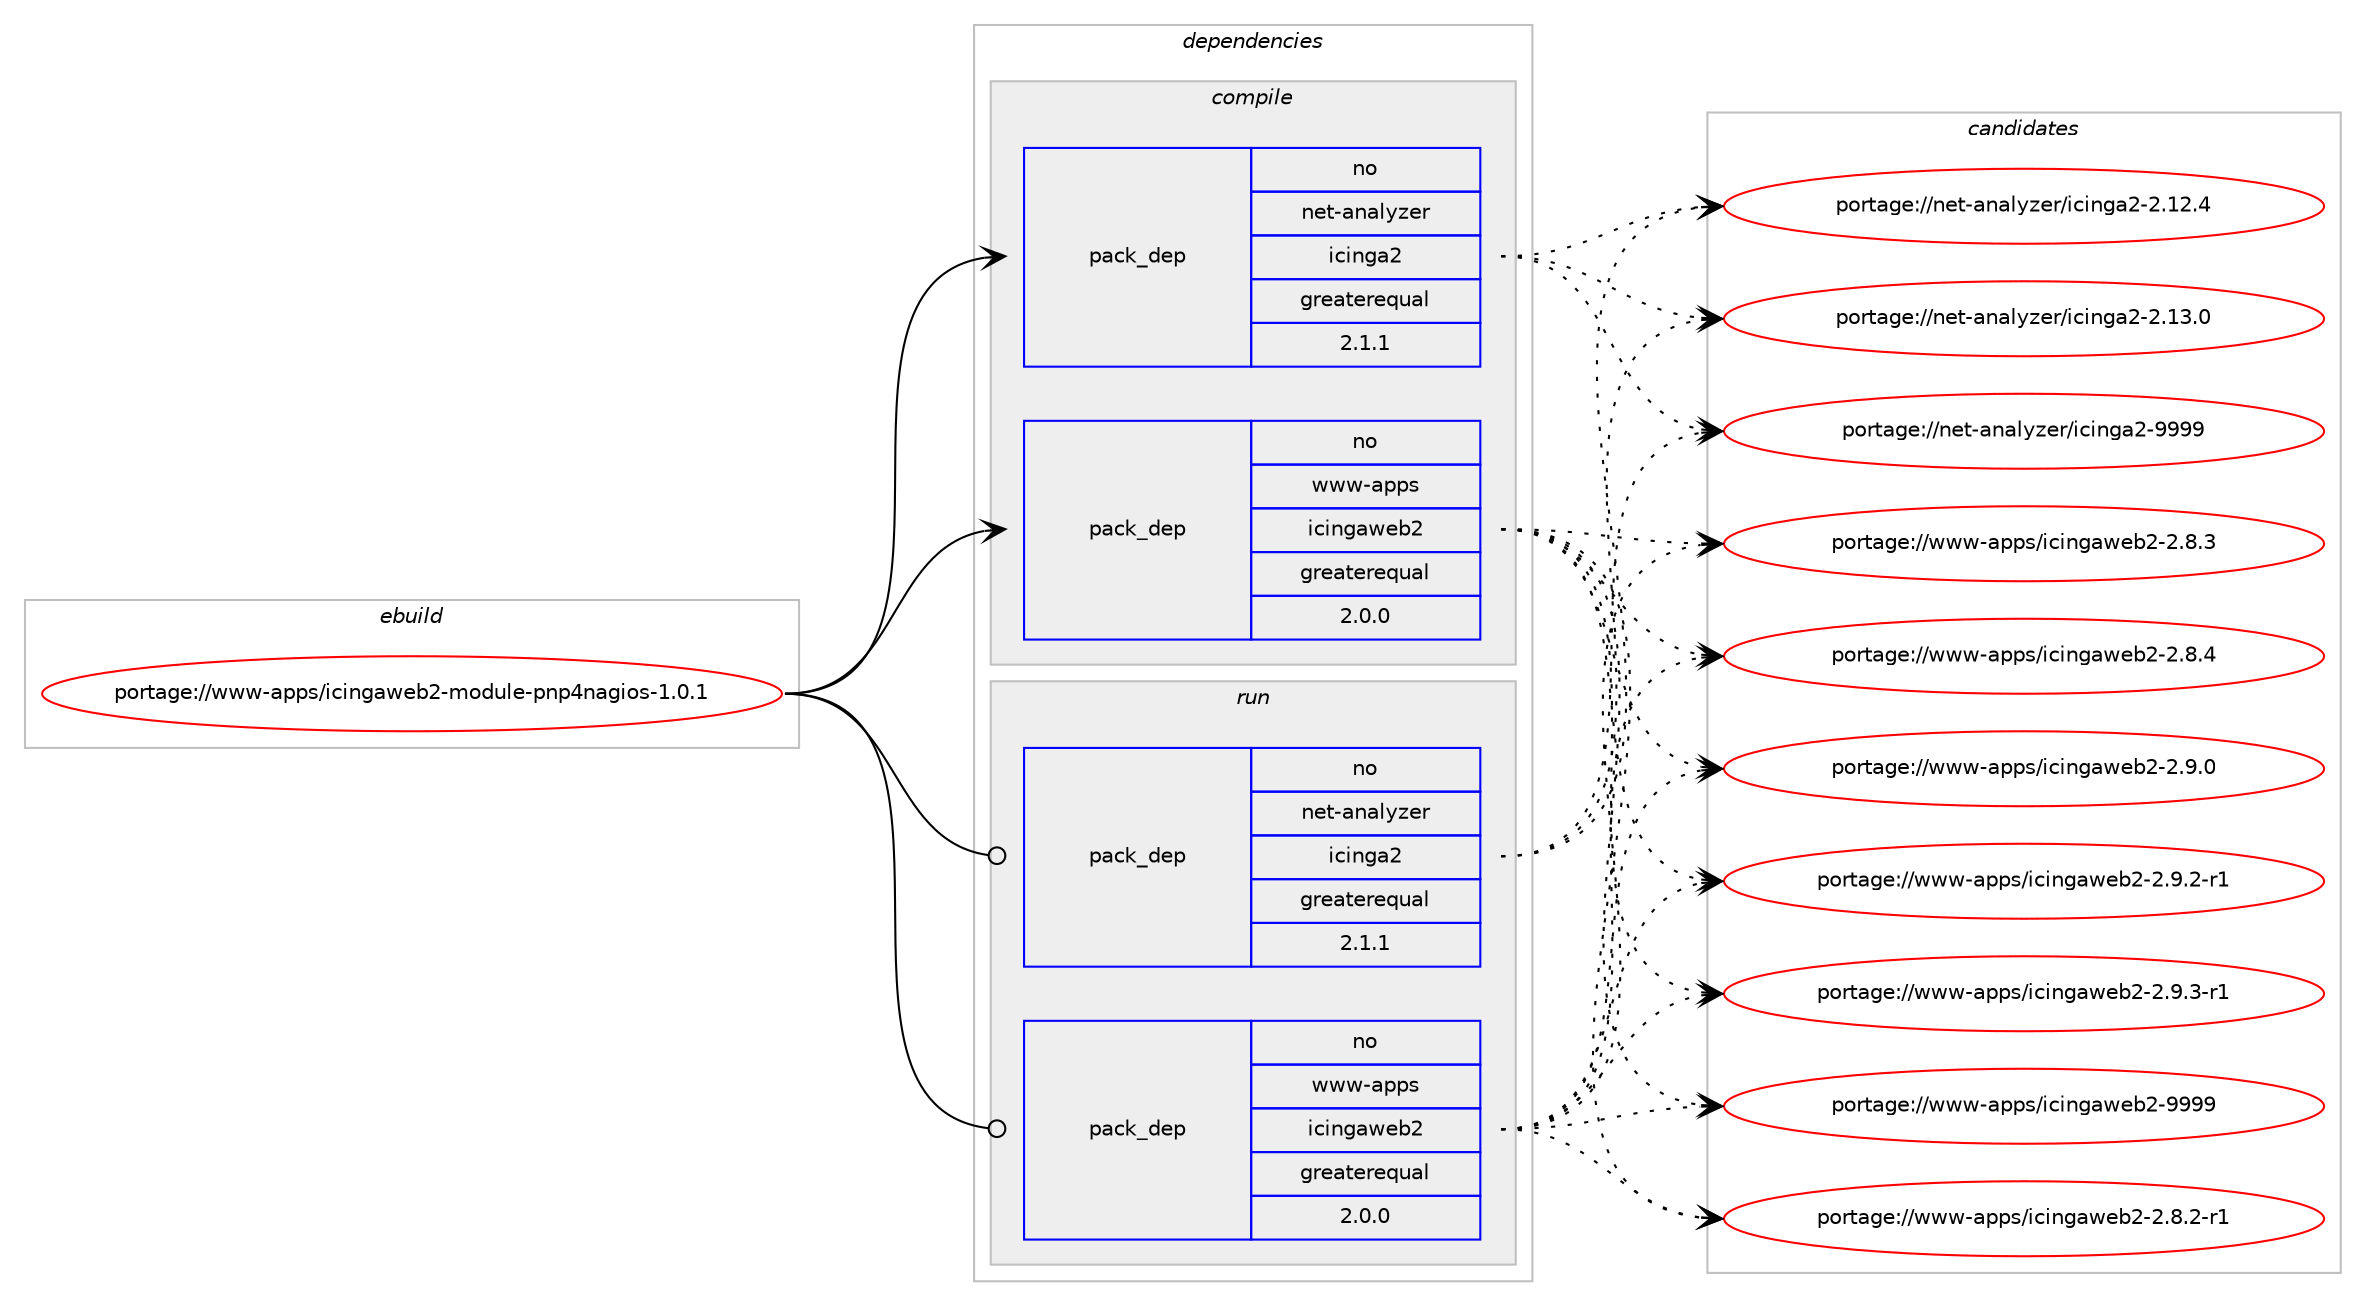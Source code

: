 digraph prolog {

# *************
# Graph options
# *************

newrank=true;
concentrate=true;
compound=true;
graph [rankdir=LR,fontname=Helvetica,fontsize=10,ranksep=1.5];#, ranksep=2.5, nodesep=0.2];
edge  [arrowhead=vee];
node  [fontname=Helvetica,fontsize=10];

# **********
# The ebuild
# **********

subgraph cluster_leftcol {
color=gray;
rank=same;
label=<<i>ebuild</i>>;
id [label="portage://www-apps/icingaweb2-module-pnp4nagios-1.0.1", color=red, width=4, href="../www-apps/icingaweb2-module-pnp4nagios-1.0.1.svg"];
}

# ****************
# The dependencies
# ****************

subgraph cluster_midcol {
color=gray;
label=<<i>dependencies</i>>;
subgraph cluster_compile {
fillcolor="#eeeeee";
style=filled;
label=<<i>compile</i>>;
subgraph pack217 {
dependency421 [label=<<TABLE BORDER="0" CELLBORDER="1" CELLSPACING="0" CELLPADDING="4" WIDTH="220"><TR><TD ROWSPAN="6" CELLPADDING="30">pack_dep</TD></TR><TR><TD WIDTH="110">no</TD></TR><TR><TD>net-analyzer</TD></TR><TR><TD>icinga2</TD></TR><TR><TD>greaterequal</TD></TR><TR><TD>2.1.1</TD></TR></TABLE>>, shape=none, color=blue];
}
id:e -> dependency421:w [weight=20,style="solid",arrowhead="vee"];
subgraph pack218 {
dependency422 [label=<<TABLE BORDER="0" CELLBORDER="1" CELLSPACING="0" CELLPADDING="4" WIDTH="220"><TR><TD ROWSPAN="6" CELLPADDING="30">pack_dep</TD></TR><TR><TD WIDTH="110">no</TD></TR><TR><TD>www-apps</TD></TR><TR><TD>icingaweb2</TD></TR><TR><TD>greaterequal</TD></TR><TR><TD>2.0.0</TD></TR></TABLE>>, shape=none, color=blue];
}
id:e -> dependency422:w [weight=20,style="solid",arrowhead="vee"];
}
subgraph cluster_compileandrun {
fillcolor="#eeeeee";
style=filled;
label=<<i>compile and run</i>>;
}
subgraph cluster_run {
fillcolor="#eeeeee";
style=filled;
label=<<i>run</i>>;
subgraph pack219 {
dependency423 [label=<<TABLE BORDER="0" CELLBORDER="1" CELLSPACING="0" CELLPADDING="4" WIDTH="220"><TR><TD ROWSPAN="6" CELLPADDING="30">pack_dep</TD></TR><TR><TD WIDTH="110">no</TD></TR><TR><TD>net-analyzer</TD></TR><TR><TD>icinga2</TD></TR><TR><TD>greaterequal</TD></TR><TR><TD>2.1.1</TD></TR></TABLE>>, shape=none, color=blue];
}
id:e -> dependency423:w [weight=20,style="solid",arrowhead="odot"];
subgraph pack220 {
dependency424 [label=<<TABLE BORDER="0" CELLBORDER="1" CELLSPACING="0" CELLPADDING="4" WIDTH="220"><TR><TD ROWSPAN="6" CELLPADDING="30">pack_dep</TD></TR><TR><TD WIDTH="110">no</TD></TR><TR><TD>www-apps</TD></TR><TR><TD>icingaweb2</TD></TR><TR><TD>greaterequal</TD></TR><TR><TD>2.0.0</TD></TR></TABLE>>, shape=none, color=blue];
}
id:e -> dependency424:w [weight=20,style="solid",arrowhead="odot"];
}
}

# **************
# The candidates
# **************

subgraph cluster_choices {
rank=same;
color=gray;
label=<<i>candidates</i>>;

subgraph choice217 {
color=black;
nodesep=1;
choice1101011164597110971081211221011144710599105110103975045504649504652 [label="portage://net-analyzer/icinga2-2.12.4", color=red, width=4,href="../net-analyzer/icinga2-2.12.4.svg"];
choice1101011164597110971081211221011144710599105110103975045504649514648 [label="portage://net-analyzer/icinga2-2.13.0", color=red, width=4,href="../net-analyzer/icinga2-2.13.0.svg"];
choice110101116459711097108121122101114471059910511010397504557575757 [label="portage://net-analyzer/icinga2-9999", color=red, width=4,href="../net-analyzer/icinga2-9999.svg"];
dependency421:e -> choice1101011164597110971081211221011144710599105110103975045504649504652:w [style=dotted,weight="100"];
dependency421:e -> choice1101011164597110971081211221011144710599105110103975045504649514648:w [style=dotted,weight="100"];
dependency421:e -> choice110101116459711097108121122101114471059910511010397504557575757:w [style=dotted,weight="100"];
}
subgraph choice218 {
color=black;
nodesep=1;
choice119119119459711211211547105991051101039711910198504550465646504511449 [label="portage://www-apps/icingaweb2-2.8.2-r1", color=red, width=4,href="../www-apps/icingaweb2-2.8.2-r1.svg"];
choice11911911945971121121154710599105110103971191019850455046564651 [label="portage://www-apps/icingaweb2-2.8.3", color=red, width=4,href="../www-apps/icingaweb2-2.8.3.svg"];
choice11911911945971121121154710599105110103971191019850455046564652 [label="portage://www-apps/icingaweb2-2.8.4", color=red, width=4,href="../www-apps/icingaweb2-2.8.4.svg"];
choice11911911945971121121154710599105110103971191019850455046574648 [label="portage://www-apps/icingaweb2-2.9.0", color=red, width=4,href="../www-apps/icingaweb2-2.9.0.svg"];
choice119119119459711211211547105991051101039711910198504550465746504511449 [label="portage://www-apps/icingaweb2-2.9.2-r1", color=red, width=4,href="../www-apps/icingaweb2-2.9.2-r1.svg"];
choice119119119459711211211547105991051101039711910198504550465746514511449 [label="portage://www-apps/icingaweb2-2.9.3-r1", color=red, width=4,href="../www-apps/icingaweb2-2.9.3-r1.svg"];
choice119119119459711211211547105991051101039711910198504557575757 [label="portage://www-apps/icingaweb2-9999", color=red, width=4,href="../www-apps/icingaweb2-9999.svg"];
dependency422:e -> choice119119119459711211211547105991051101039711910198504550465646504511449:w [style=dotted,weight="100"];
dependency422:e -> choice11911911945971121121154710599105110103971191019850455046564651:w [style=dotted,weight="100"];
dependency422:e -> choice11911911945971121121154710599105110103971191019850455046564652:w [style=dotted,weight="100"];
dependency422:e -> choice11911911945971121121154710599105110103971191019850455046574648:w [style=dotted,weight="100"];
dependency422:e -> choice119119119459711211211547105991051101039711910198504550465746504511449:w [style=dotted,weight="100"];
dependency422:e -> choice119119119459711211211547105991051101039711910198504550465746514511449:w [style=dotted,weight="100"];
dependency422:e -> choice119119119459711211211547105991051101039711910198504557575757:w [style=dotted,weight="100"];
}
subgraph choice219 {
color=black;
nodesep=1;
choice1101011164597110971081211221011144710599105110103975045504649504652 [label="portage://net-analyzer/icinga2-2.12.4", color=red, width=4,href="../net-analyzer/icinga2-2.12.4.svg"];
choice1101011164597110971081211221011144710599105110103975045504649514648 [label="portage://net-analyzer/icinga2-2.13.0", color=red, width=4,href="../net-analyzer/icinga2-2.13.0.svg"];
choice110101116459711097108121122101114471059910511010397504557575757 [label="portage://net-analyzer/icinga2-9999", color=red, width=4,href="../net-analyzer/icinga2-9999.svg"];
dependency423:e -> choice1101011164597110971081211221011144710599105110103975045504649504652:w [style=dotted,weight="100"];
dependency423:e -> choice1101011164597110971081211221011144710599105110103975045504649514648:w [style=dotted,weight="100"];
dependency423:e -> choice110101116459711097108121122101114471059910511010397504557575757:w [style=dotted,weight="100"];
}
subgraph choice220 {
color=black;
nodesep=1;
choice119119119459711211211547105991051101039711910198504550465646504511449 [label="portage://www-apps/icingaweb2-2.8.2-r1", color=red, width=4,href="../www-apps/icingaweb2-2.8.2-r1.svg"];
choice11911911945971121121154710599105110103971191019850455046564651 [label="portage://www-apps/icingaweb2-2.8.3", color=red, width=4,href="../www-apps/icingaweb2-2.8.3.svg"];
choice11911911945971121121154710599105110103971191019850455046564652 [label="portage://www-apps/icingaweb2-2.8.4", color=red, width=4,href="../www-apps/icingaweb2-2.8.4.svg"];
choice11911911945971121121154710599105110103971191019850455046574648 [label="portage://www-apps/icingaweb2-2.9.0", color=red, width=4,href="../www-apps/icingaweb2-2.9.0.svg"];
choice119119119459711211211547105991051101039711910198504550465746504511449 [label="portage://www-apps/icingaweb2-2.9.2-r1", color=red, width=4,href="../www-apps/icingaweb2-2.9.2-r1.svg"];
choice119119119459711211211547105991051101039711910198504550465746514511449 [label="portage://www-apps/icingaweb2-2.9.3-r1", color=red, width=4,href="../www-apps/icingaweb2-2.9.3-r1.svg"];
choice119119119459711211211547105991051101039711910198504557575757 [label="portage://www-apps/icingaweb2-9999", color=red, width=4,href="../www-apps/icingaweb2-9999.svg"];
dependency424:e -> choice119119119459711211211547105991051101039711910198504550465646504511449:w [style=dotted,weight="100"];
dependency424:e -> choice11911911945971121121154710599105110103971191019850455046564651:w [style=dotted,weight="100"];
dependency424:e -> choice11911911945971121121154710599105110103971191019850455046564652:w [style=dotted,weight="100"];
dependency424:e -> choice11911911945971121121154710599105110103971191019850455046574648:w [style=dotted,weight="100"];
dependency424:e -> choice119119119459711211211547105991051101039711910198504550465746504511449:w [style=dotted,weight="100"];
dependency424:e -> choice119119119459711211211547105991051101039711910198504550465746514511449:w [style=dotted,weight="100"];
dependency424:e -> choice119119119459711211211547105991051101039711910198504557575757:w [style=dotted,weight="100"];
}
}

}
